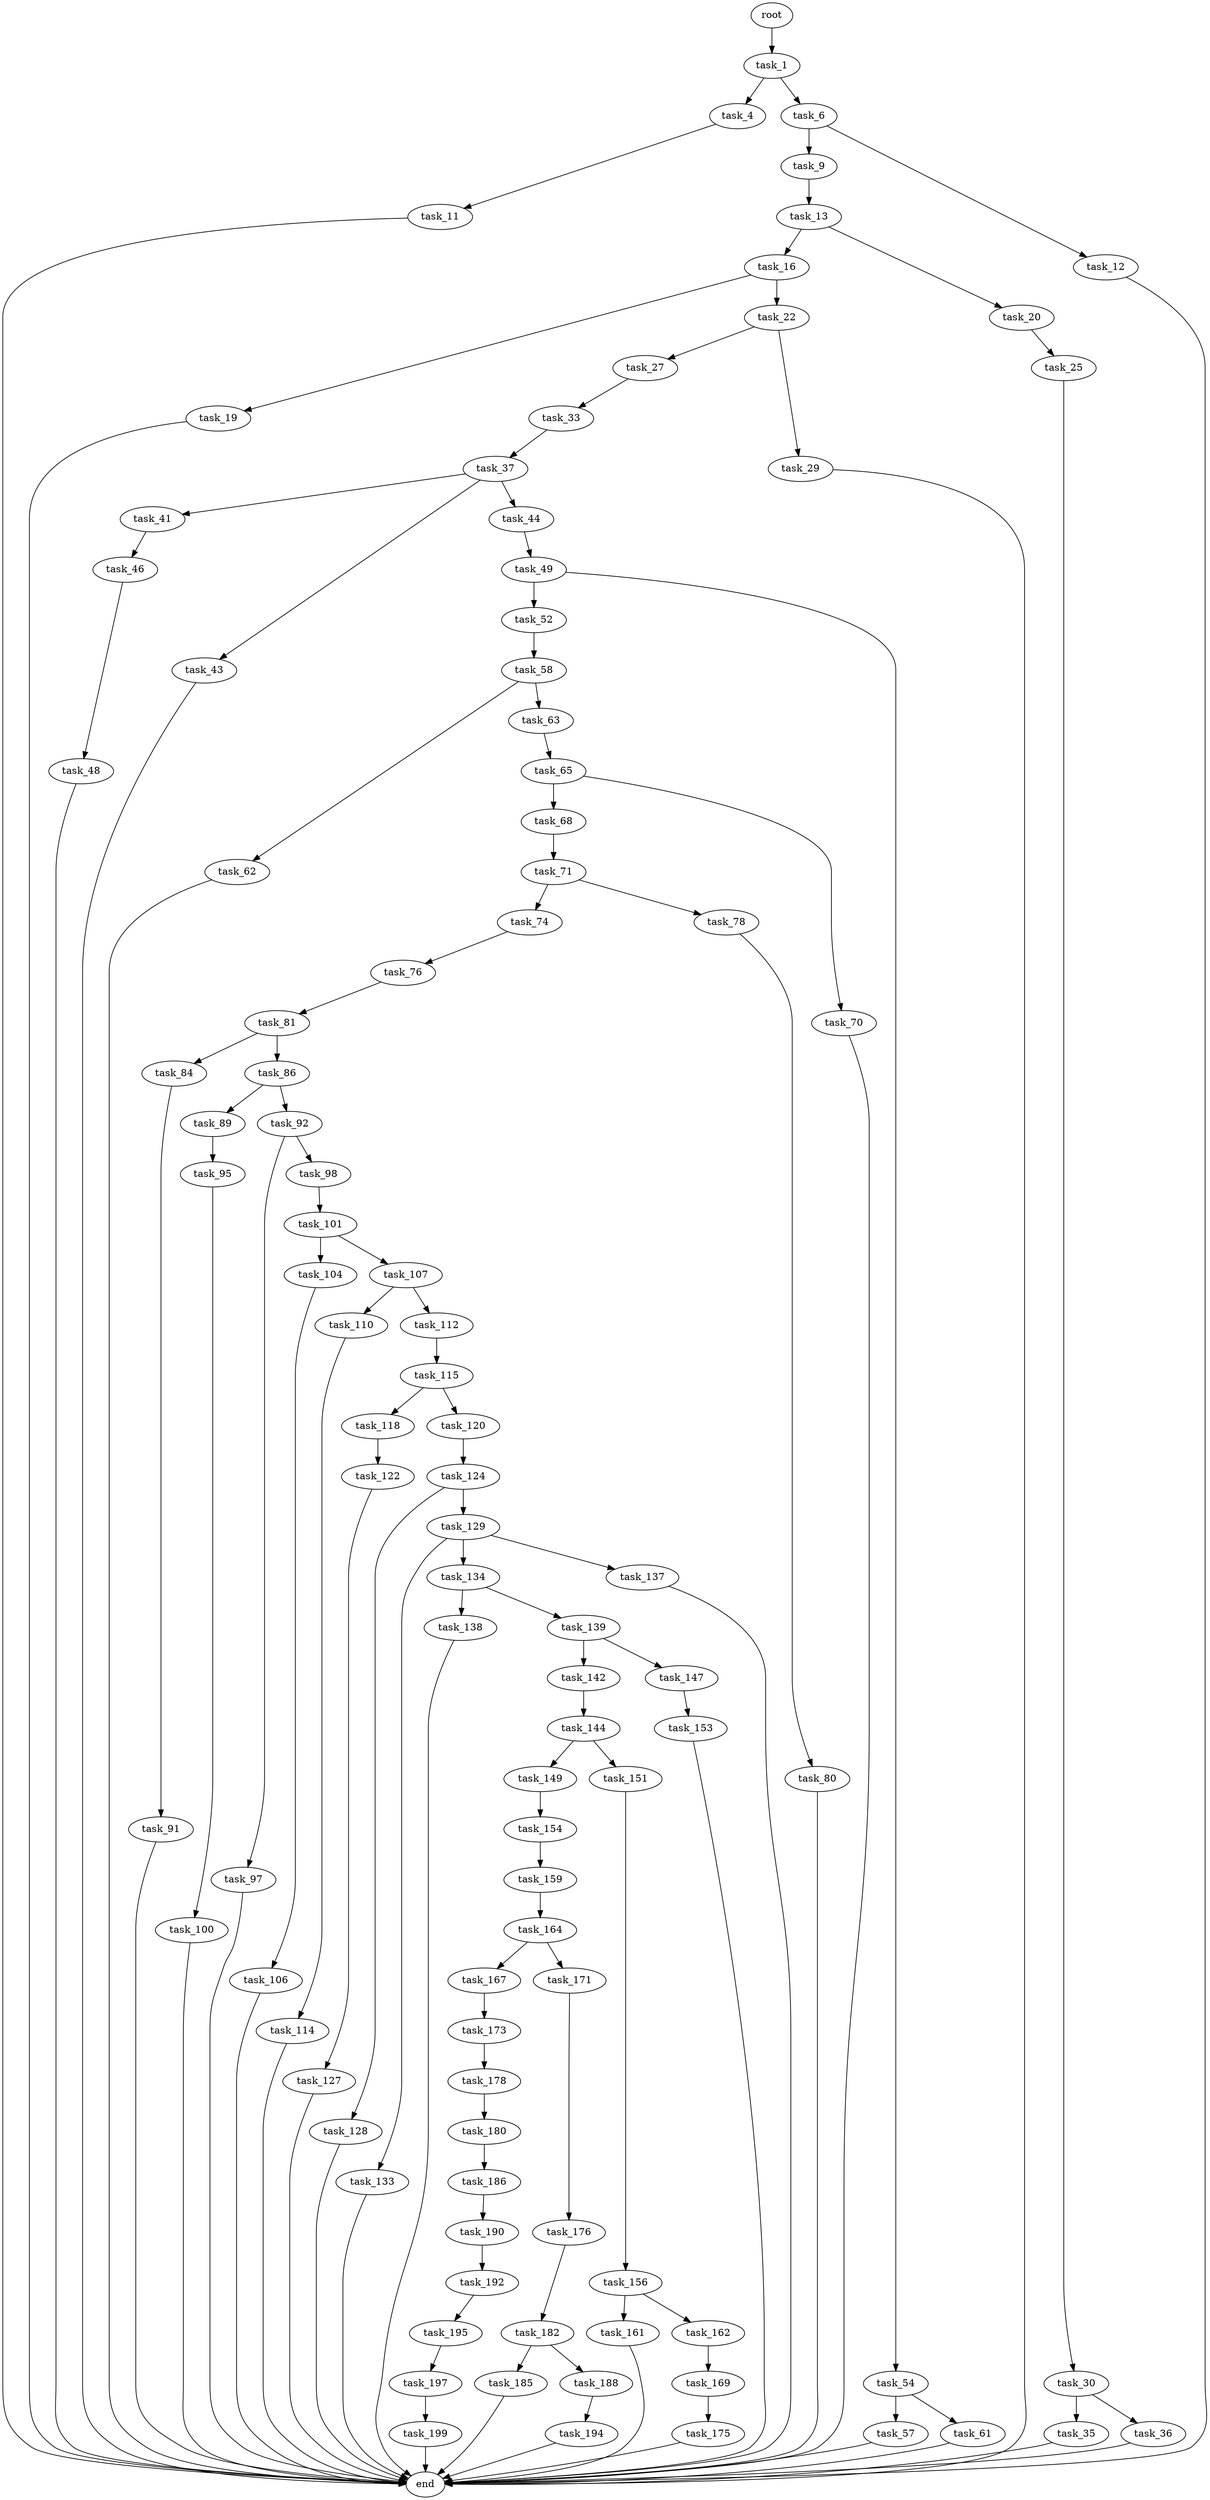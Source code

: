 digraph G {
  root [size="0.000000"];
  task_1 [size="270732581706.000000"];
  task_4 [size="68719476736.000000"];
  task_6 [size="441695224512.000000"];
  task_9 [size="11437319595.000000"];
  task_11 [size="256064164939.000000"];
  task_12 [size="231928233984.000000"];
  task_13 [size="26048654424.000000"];
  task_16 [size="12675626254.000000"];
  task_19 [size="8589934592.000000"];
  task_20 [size="7747864276.000000"];
  task_22 [size="1719447590.000000"];
  task_25 [size="554635613884.000000"];
  task_27 [size="9946855757.000000"];
  task_29 [size="10506934959.000000"];
  task_30 [size="5085941899.000000"];
  task_33 [size="1073741824000.000000"];
  task_35 [size="39931974190.000000"];
  task_36 [size="8589934592.000000"];
  task_37 [size="68719476736.000000"];
  task_41 [size="8589934592.000000"];
  task_43 [size="368293445632.000000"];
  task_44 [size="231928233984.000000"];
  task_46 [size="248817596441.000000"];
  task_48 [size="782757789696.000000"];
  task_49 [size="256967407555.000000"];
  task_52 [size="2827386588.000000"];
  task_54 [size="64347375844.000000"];
  task_57 [size="231928233984.000000"];
  task_58 [size="822969274229.000000"];
  task_61 [size="1073741824000.000000"];
  task_62 [size="8589934592.000000"];
  task_63 [size="231520195417.000000"];
  task_65 [size="25983858445.000000"];
  task_68 [size="977616184971.000000"];
  task_70 [size="549755813888.000000"];
  task_71 [size="186664843990.000000"];
  task_74 [size="8229017830.000000"];
  task_76 [size="14888058596.000000"];
  task_78 [size="1041679791.000000"];
  task_80 [size="1345643047299.000000"];
  task_81 [size="23352639279.000000"];
  task_84 [size="30496289443.000000"];
  task_86 [size="1223292485.000000"];
  task_89 [size="57635121765.000000"];
  task_91 [size="273626149958.000000"];
  task_92 [size="8589934592.000000"];
  task_95 [size="368293445632.000000"];
  task_97 [size="1073741824000.000000"];
  task_98 [size="88367622065.000000"];
  task_100 [size="72580112653.000000"];
  task_101 [size="32509584808.000000"];
  task_104 [size="549755813888.000000"];
  task_106 [size="229373696691.000000"];
  task_107 [size="231928233984.000000"];
  task_110 [size="29834311834.000000"];
  task_112 [size="549755813888.000000"];
  task_114 [size="8958800962.000000"];
  task_115 [size="252909510647.000000"];
  task_118 [size="651639508958.000000"];
  task_120 [size="1073741824000.000000"];
  task_122 [size="1092256519356.000000"];
  task_124 [size="18441193274.000000"];
  task_127 [size="7246531699.000000"];
  task_128 [size="168932441664.000000"];
  task_129 [size="11115490480.000000"];
  task_133 [size="25254023024.000000"];
  task_134 [size="33612356920.000000"];
  task_137 [size="547763830543.000000"];
  task_138 [size="368293445632.000000"];
  task_139 [size="9074808617.000000"];
  task_142 [size="38760778431.000000"];
  task_144 [size="425825209662.000000"];
  task_147 [size="168219511679.000000"];
  task_149 [size="13137340213.000000"];
  task_151 [size="94024676511.000000"];
  task_153 [size="17048591372.000000"];
  task_154 [size="664488545808.000000"];
  task_156 [size="44142976009.000000"];
  task_159 [size="14231785301.000000"];
  task_161 [size="134217728000.000000"];
  task_162 [size="32463364322.000000"];
  task_164 [size="49236163755.000000"];
  task_167 [size="368293445632.000000"];
  task_169 [size="138737271878.000000"];
  task_171 [size="22849666793.000000"];
  task_173 [size="5697417759.000000"];
  task_175 [size="351631498461.000000"];
  task_176 [size="134217728000.000000"];
  task_178 [size="227102762298.000000"];
  task_180 [size="13648882234.000000"];
  task_182 [size="68719476736.000000"];
  task_185 [size="55070265131.000000"];
  task_186 [size="1279803787.000000"];
  task_188 [size="571663622169.000000"];
  task_190 [size="134217728000.000000"];
  task_192 [size="134217728000.000000"];
  task_194 [size="193768382444.000000"];
  task_195 [size="5045953385.000000"];
  task_197 [size="34664930875.000000"];
  task_199 [size="5697874317.000000"];
  end [size="0.000000"];

  root -> task_1 [size="1.000000"];
  task_1 -> task_4 [size="679477248.000000"];
  task_1 -> task_6 [size="679477248.000000"];
  task_4 -> task_11 [size="134217728.000000"];
  task_6 -> task_9 [size="838860800.000000"];
  task_6 -> task_12 [size="838860800.000000"];
  task_9 -> task_13 [size="679477248.000000"];
  task_11 -> end [size="1.000000"];
  task_12 -> end [size="1.000000"];
  task_13 -> task_16 [size="33554432.000000"];
  task_13 -> task_20 [size="33554432.000000"];
  task_16 -> task_19 [size="301989888.000000"];
  task_16 -> task_22 [size="301989888.000000"];
  task_19 -> end [size="1.000000"];
  task_20 -> task_25 [size="838860800.000000"];
  task_22 -> task_27 [size="33554432.000000"];
  task_22 -> task_29 [size="33554432.000000"];
  task_25 -> task_30 [size="411041792.000000"];
  task_27 -> task_33 [size="209715200.000000"];
  task_29 -> end [size="1.000000"];
  task_30 -> task_35 [size="209715200.000000"];
  task_30 -> task_36 [size="209715200.000000"];
  task_33 -> task_37 [size="838860800.000000"];
  task_35 -> end [size="1.000000"];
  task_36 -> end [size="1.000000"];
  task_37 -> task_41 [size="134217728.000000"];
  task_37 -> task_43 [size="134217728.000000"];
  task_37 -> task_44 [size="134217728.000000"];
  task_41 -> task_46 [size="33554432.000000"];
  task_43 -> end [size="1.000000"];
  task_44 -> task_49 [size="301989888.000000"];
  task_46 -> task_48 [size="838860800.000000"];
  task_48 -> end [size="1.000000"];
  task_49 -> task_52 [size="536870912.000000"];
  task_49 -> task_54 [size="536870912.000000"];
  task_52 -> task_58 [size="134217728.000000"];
  task_54 -> task_57 [size="75497472.000000"];
  task_54 -> task_61 [size="75497472.000000"];
  task_57 -> end [size="1.000000"];
  task_58 -> task_62 [size="838860800.000000"];
  task_58 -> task_63 [size="838860800.000000"];
  task_61 -> end [size="1.000000"];
  task_62 -> end [size="1.000000"];
  task_63 -> task_65 [size="209715200.000000"];
  task_65 -> task_68 [size="679477248.000000"];
  task_65 -> task_70 [size="679477248.000000"];
  task_68 -> task_71 [size="838860800.000000"];
  task_70 -> end [size="1.000000"];
  task_71 -> task_74 [size="411041792.000000"];
  task_71 -> task_78 [size="411041792.000000"];
  task_74 -> task_76 [size="134217728.000000"];
  task_76 -> task_81 [size="301989888.000000"];
  task_78 -> task_80 [size="75497472.000000"];
  task_80 -> end [size="1.000000"];
  task_81 -> task_84 [size="536870912.000000"];
  task_81 -> task_86 [size="536870912.000000"];
  task_84 -> task_91 [size="536870912.000000"];
  task_86 -> task_89 [size="33554432.000000"];
  task_86 -> task_92 [size="33554432.000000"];
  task_89 -> task_95 [size="75497472.000000"];
  task_91 -> end [size="1.000000"];
  task_92 -> task_97 [size="33554432.000000"];
  task_92 -> task_98 [size="33554432.000000"];
  task_95 -> task_100 [size="411041792.000000"];
  task_97 -> end [size="1.000000"];
  task_98 -> task_101 [size="75497472.000000"];
  task_100 -> end [size="1.000000"];
  task_101 -> task_104 [size="838860800.000000"];
  task_101 -> task_107 [size="838860800.000000"];
  task_104 -> task_106 [size="536870912.000000"];
  task_106 -> end [size="1.000000"];
  task_107 -> task_110 [size="301989888.000000"];
  task_107 -> task_112 [size="301989888.000000"];
  task_110 -> task_114 [size="536870912.000000"];
  task_112 -> task_115 [size="536870912.000000"];
  task_114 -> end [size="1.000000"];
  task_115 -> task_118 [size="209715200.000000"];
  task_115 -> task_120 [size="209715200.000000"];
  task_118 -> task_122 [size="411041792.000000"];
  task_120 -> task_124 [size="838860800.000000"];
  task_122 -> task_127 [size="838860800.000000"];
  task_124 -> task_128 [size="301989888.000000"];
  task_124 -> task_129 [size="301989888.000000"];
  task_127 -> end [size="1.000000"];
  task_128 -> end [size="1.000000"];
  task_129 -> task_133 [size="838860800.000000"];
  task_129 -> task_134 [size="838860800.000000"];
  task_129 -> task_137 [size="838860800.000000"];
  task_133 -> end [size="1.000000"];
  task_134 -> task_138 [size="679477248.000000"];
  task_134 -> task_139 [size="679477248.000000"];
  task_137 -> end [size="1.000000"];
  task_138 -> end [size="1.000000"];
  task_139 -> task_142 [size="301989888.000000"];
  task_139 -> task_147 [size="301989888.000000"];
  task_142 -> task_144 [size="838860800.000000"];
  task_144 -> task_149 [size="536870912.000000"];
  task_144 -> task_151 [size="536870912.000000"];
  task_147 -> task_153 [size="134217728.000000"];
  task_149 -> task_154 [size="209715200.000000"];
  task_151 -> task_156 [size="75497472.000000"];
  task_153 -> end [size="1.000000"];
  task_154 -> task_159 [size="536870912.000000"];
  task_156 -> task_161 [size="838860800.000000"];
  task_156 -> task_162 [size="838860800.000000"];
  task_159 -> task_164 [size="301989888.000000"];
  task_161 -> end [size="1.000000"];
  task_162 -> task_169 [size="536870912.000000"];
  task_164 -> task_167 [size="838860800.000000"];
  task_164 -> task_171 [size="838860800.000000"];
  task_167 -> task_173 [size="411041792.000000"];
  task_169 -> task_175 [size="411041792.000000"];
  task_171 -> task_176 [size="411041792.000000"];
  task_173 -> task_178 [size="134217728.000000"];
  task_175 -> end [size="1.000000"];
  task_176 -> task_182 [size="209715200.000000"];
  task_178 -> task_180 [size="301989888.000000"];
  task_180 -> task_186 [size="301989888.000000"];
  task_182 -> task_185 [size="134217728.000000"];
  task_182 -> task_188 [size="134217728.000000"];
  task_185 -> end [size="1.000000"];
  task_186 -> task_190 [size="134217728.000000"];
  task_188 -> task_194 [size="838860800.000000"];
  task_190 -> task_192 [size="209715200.000000"];
  task_192 -> task_195 [size="209715200.000000"];
  task_194 -> end [size="1.000000"];
  task_195 -> task_197 [size="411041792.000000"];
  task_197 -> task_199 [size="33554432.000000"];
  task_199 -> end [size="1.000000"];
}
